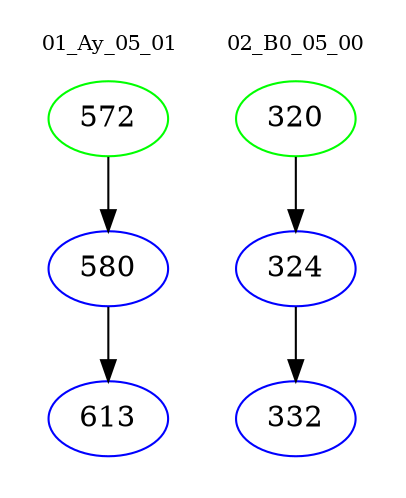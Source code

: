 digraph{
subgraph cluster_0 {
color = white
label = "01_Ay_05_01";
fontsize=10;
T0_572 [label="572", color="green"]
T0_572 -> T0_580 [color="black"]
T0_580 [label="580", color="blue"]
T0_580 -> T0_613 [color="black"]
T0_613 [label="613", color="blue"]
}
subgraph cluster_1 {
color = white
label = "02_B0_05_00";
fontsize=10;
T1_320 [label="320", color="green"]
T1_320 -> T1_324 [color="black"]
T1_324 [label="324", color="blue"]
T1_324 -> T1_332 [color="black"]
T1_332 [label="332", color="blue"]
}
}
